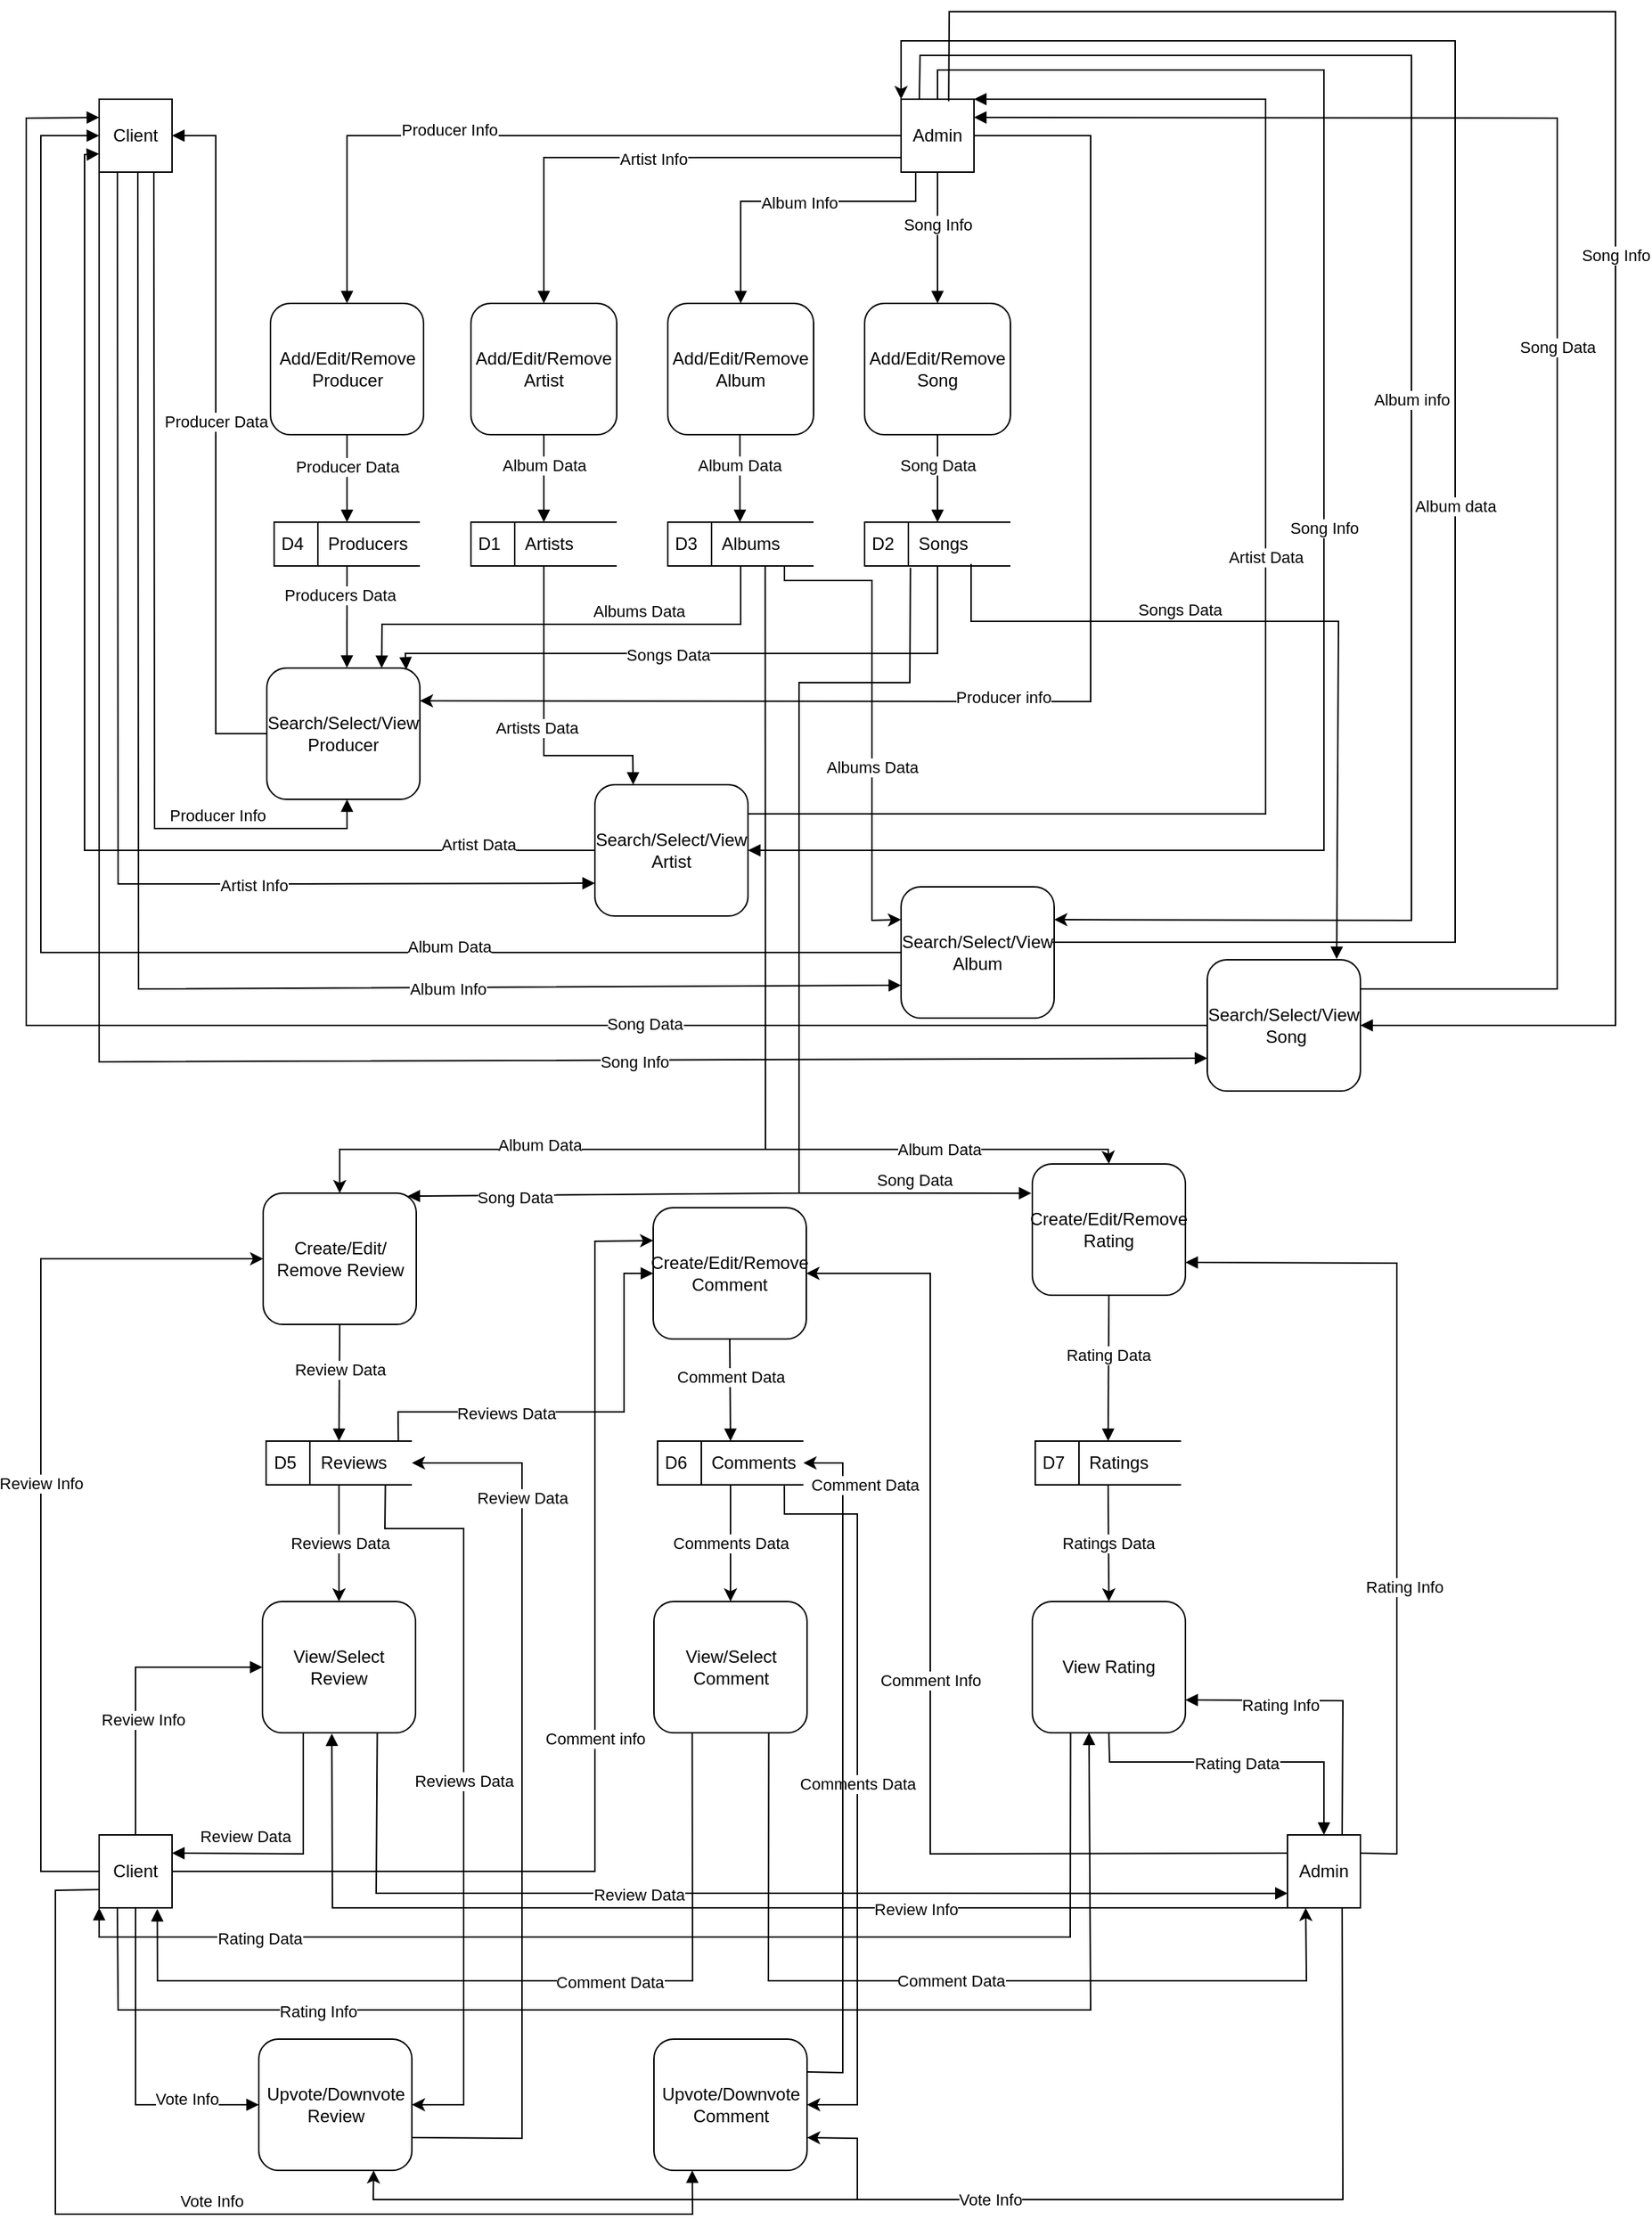 <mxfile version="22.0.8" type="google">
  <diagram name="Page-1" id="HF2Pb5Qw6A_zVKsS4kre">
    <mxGraphModel grid="1" page="1" gridSize="10" guides="1" tooltips="1" connect="1" arrows="1" fold="1" pageScale="1" pageWidth="850" pageHeight="1100" math="0" shadow="0">
      <root>
        <mxCell id="0" />
        <mxCell id="1" parent="0" />
        <mxCell id="HJ4YT9YtiJ5uta04ihgd-1" value="Add/Edit/Remove Song" style="rounded=1;whiteSpace=wrap;html=1;" vertex="1" parent="1">
          <mxGeometry x="645" y="220" width="100" height="90" as="geometry" />
        </mxCell>
        <mxCell id="TQQAwveKyCjZQak8mtpz-2" value="Client" style="whiteSpace=wrap;html=1;aspect=fixed;" vertex="1" parent="1">
          <mxGeometry x="120" y="80" width="50" height="50" as="geometry" />
        </mxCell>
        <mxCell id="TQQAwveKyCjZQak8mtpz-3" value="Admin" style="whiteSpace=wrap;html=1;aspect=fixed;" vertex="1" parent="1">
          <mxGeometry x="670" y="80" width="50" height="50" as="geometry" />
        </mxCell>
        <mxCell id="IHpXyF-8zbM7o1cRdhe6-1" value="D1&amp;nbsp; &amp;nbsp; &amp;nbsp;Artists" style="html=1;dashed=0;whitespace=wrap;shape=mxgraph.dfd.dataStoreID;align=left;spacingLeft=3;points=[[0,0],[0.5,0],[1,0],[0,0.5],[1,0.5],[0,1],[0.5,1],[1,1]];" vertex="1" parent="1">
          <mxGeometry x="375" y="370" width="100" height="30" as="geometry" />
        </mxCell>
        <mxCell id="HJ4YT9YtiJ5uta04ihgd-6" value="D2&amp;nbsp; &amp;nbsp; &amp;nbsp;Songs" style="html=1;dashed=0;whitespace=wrap;shape=mxgraph.dfd.dataStoreID;align=left;spacingLeft=3;points=[[0,0],[0.5,0],[1,0],[0,0.5],[1,0.5],[0,1],[0.5,1],[1,1]];" vertex="1" parent="1">
          <mxGeometry x="645" y="370" width="100" height="30" as="geometry" />
        </mxCell>
        <mxCell id="TQQAwveKyCjZQak8mtpz-5" value="D3&amp;nbsp; &amp;nbsp; &amp;nbsp;Albums" style="html=1;dashed=0;whitespace=wrap;shape=mxgraph.dfd.dataStoreID;align=left;spacingLeft=3;points=[[0,0],[0.5,0],[1,0],[0,0.5],[1,0.5],[0,1],[0.5,1],[1,1]];" vertex="1" parent="1">
          <mxGeometry x="510" y="370" width="100" height="30" as="geometry" />
        </mxCell>
        <mxCell id="TQQAwveKyCjZQak8mtpz-9" value="Song Data" style="html=1;verticalAlign=bottom;endArrow=block;curved=0;rounded=0;exitX=0.5;exitY=1;exitDx=0;exitDy=0;entryX=0.5;entryY=0;entryDx=0;entryDy=0;" edge="1" parent="1" source="HJ4YT9YtiJ5uta04ihgd-1" target="HJ4YT9YtiJ5uta04ihgd-6">
          <mxGeometry width="80" relative="1" as="geometry">
            <mxPoint x="800" y="360" as="sourcePoint" />
            <mxPoint x="800" y="280" as="targetPoint" />
          </mxGeometry>
        </mxCell>
        <mxCell id="1Kr-RTHfjndi8AoIhQ48-1" value="Song Info" style="html=1;verticalAlign=bottom;endArrow=block;curved=0;rounded=0;exitX=0.5;exitY=1;exitDx=0;exitDy=0;" edge="1" parent="1" source="TQQAwveKyCjZQak8mtpz-3">
          <mxGeometry width="80" relative="1" as="geometry">
            <mxPoint x="705" y="300" as="sourcePoint" />
            <mxPoint x="695" y="220" as="targetPoint" />
            <mxPoint as="offset" />
          </mxGeometry>
        </mxCell>
        <mxCell id="1Kr-RTHfjndi8AoIhQ48-2" value="Add/Edit/Remove Producer" style="rounded=1;whiteSpace=wrap;html=1;" vertex="1" parent="1">
          <mxGeometry x="237.5" y="220" width="105" height="90" as="geometry" />
        </mxCell>
        <mxCell id="TQQAwveKyCjZQak8mtpz-16" value="D4&amp;nbsp; &amp;nbsp; &amp;nbsp;Producers" style="html=1;dashed=0;whitespace=wrap;shape=mxgraph.dfd.dataStoreID;align=left;spacingLeft=3;points=[[0,0],[0.5,0],[1,0],[0,0.5],[1,0.5],[0,1],[0.5,1],[1,1]];" vertex="1" parent="1">
          <mxGeometry x="240" y="370" width="100" height="30" as="geometry" />
        </mxCell>
        <mxCell id="1Kr-RTHfjndi8AoIhQ48-3" value="Producer Data" style="html=1;verticalAlign=bottom;endArrow=block;curved=0;rounded=0;exitX=0.5;exitY=1;exitDx=0;exitDy=0;entryX=0.5;entryY=0;entryDx=0;entryDy=0;" edge="1" parent="1" source="1Kr-RTHfjndi8AoIhQ48-2" target="TQQAwveKyCjZQak8mtpz-16">
          <mxGeometry x="0.012" width="80" relative="1" as="geometry">
            <mxPoint x="615" y="360" as="sourcePoint" />
            <mxPoint x="510" y="370" as="targetPoint" />
            <mxPoint as="offset" />
          </mxGeometry>
        </mxCell>
        <mxCell id="TQQAwveKyCjZQak8mtpz-17" value="Add/Edit/Remove Album" style="rounded=1;whiteSpace=wrap;html=1;" vertex="1" parent="1">
          <mxGeometry x="510" y="220" width="100" height="90" as="geometry" />
        </mxCell>
        <mxCell id="1Kr-RTHfjndi8AoIhQ48-4" value="Producer Info" style="html=1;verticalAlign=bottom;endArrow=block;curved=0;rounded=0;exitX=0;exitY=0.5;exitDx=0;exitDy=0;entryX=0.5;entryY=0;entryDx=0;entryDy=0;" edge="1" parent="1" source="TQQAwveKyCjZQak8mtpz-3" target="1Kr-RTHfjndi8AoIhQ48-2">
          <mxGeometry x="0.253" y="5" width="80" relative="1" as="geometry">
            <mxPoint x="510" y="130" as="sourcePoint" />
            <mxPoint x="510" y="220" as="targetPoint" />
            <mxPoint as="offset" />
            <Array as="points">
              <mxPoint x="290" y="105" />
              <mxPoint x="290" y="140" />
            </Array>
          </mxGeometry>
        </mxCell>
        <mxCell id="TQQAwveKyCjZQak8mtpz-18" value="Album Info" style="html=1;verticalAlign=bottom;endArrow=block;curved=0;rounded=0;entryX=0.5;entryY=0;entryDx=0;entryDy=0;" edge="1" parent="1" target="TQQAwveKyCjZQak8mtpz-17">
          <mxGeometry x="-0.048" y="10" width="80" relative="1" as="geometry">
            <mxPoint x="680" y="130" as="sourcePoint" />
            <mxPoint x="620" y="220" as="targetPoint" />
            <mxPoint as="offset" />
            <Array as="points">
              <mxPoint x="680" y="150" />
              <mxPoint x="560" y="150" />
            </Array>
          </mxGeometry>
        </mxCell>
        <mxCell id="TQQAwveKyCjZQak8mtpz-19" value="Album Data" style="html=1;verticalAlign=bottom;endArrow=block;curved=0;rounded=0;exitX=0.5;exitY=1;exitDx=0;exitDy=0;entryX=0.5;entryY=0;entryDx=0;entryDy=0;" edge="1" parent="1">
          <mxGeometry width="80" relative="1" as="geometry">
            <mxPoint x="559.47" y="310" as="sourcePoint" />
            <mxPoint x="559.47" y="370" as="targetPoint" />
          </mxGeometry>
        </mxCell>
        <mxCell id="TQQAwveKyCjZQak8mtpz-20" value="Add/Edit/Remove Artist" style="rounded=1;whiteSpace=wrap;html=1;" vertex="1" parent="1">
          <mxGeometry x="375" y="220" width="100" height="90" as="geometry" />
        </mxCell>
        <mxCell id="TQQAwveKyCjZQak8mtpz-22" value="Artist Info" style="html=1;verticalAlign=bottom;endArrow=block;curved=0;rounded=0;exitX=-0.006;exitY=0.799;exitDx=0;exitDy=0;entryX=0.5;entryY=0;entryDx=0;entryDy=0;exitPerimeter=0;" edge="1" parent="1" source="TQQAwveKyCjZQak8mtpz-3" target="TQQAwveKyCjZQak8mtpz-20">
          <mxGeometry x="-0.015" y="10" width="80" relative="1" as="geometry">
            <mxPoint x="450" y="130" as="sourcePoint" />
            <mxPoint x="530" y="130" as="targetPoint" />
            <Array as="points">
              <mxPoint x="425" y="120" />
            </Array>
            <mxPoint as="offset" />
          </mxGeometry>
        </mxCell>
        <mxCell id="TQQAwveKyCjZQak8mtpz-23" value="Album Data" style="html=1;verticalAlign=bottom;endArrow=block;curved=0;rounded=0;exitX=0.5;exitY=1;exitDx=0;exitDy=0;entryX=0.5;entryY=0;entryDx=0;entryDy=0;" edge="1" parent="1">
          <mxGeometry width="80" relative="1" as="geometry">
            <mxPoint x="425.0" y="310" as="sourcePoint" />
            <mxPoint x="425.0" y="370" as="targetPoint" />
          </mxGeometry>
        </mxCell>
        <mxCell id="TQQAwveKyCjZQak8mtpz-24" value="Search/Select/View Producer" style="rounded=1;whiteSpace=wrap;html=1;" vertex="1" parent="1">
          <mxGeometry x="235" y="470" width="105" height="90" as="geometry" />
        </mxCell>
        <mxCell id="IHpXyF-8zbM7o1cRdhe6-3" value="Search/Select/View Album" style="rounded=1;whiteSpace=wrap;html=1;" vertex="1" parent="1">
          <mxGeometry x="670" y="620" width="105" height="90" as="geometry" />
        </mxCell>
        <mxCell id="TQQAwveKyCjZQak8mtpz-26" value="Producer Info" style="html=1;verticalAlign=bottom;endArrow=block;curved=0;rounded=0;exitX=0.75;exitY=1;exitDx=0;exitDy=0;" edge="1" parent="1" source="TQQAwveKyCjZQak8mtpz-2">
          <mxGeometry x="0.64" width="80" relative="1" as="geometry">
            <mxPoint x="190" y="240" as="sourcePoint" />
            <mxPoint x="290" y="560" as="targetPoint" />
            <mxPoint as="offset" />
            <Array as="points">
              <mxPoint x="158" y="580" />
              <mxPoint x="290" y="580" />
            </Array>
          </mxGeometry>
        </mxCell>
        <mxCell id="IHpXyF-8zbM7o1cRdhe6-2" value="Search/Select/View Artist" style="rounded=1;whiteSpace=wrap;html=1;" vertex="1" parent="1">
          <mxGeometry x="460" y="550" width="105" height="90" as="geometry" />
        </mxCell>
        <mxCell id="IHpXyF-8zbM7o1cRdhe6-4" value="Search/Select/View &amp;nbsp;Song" style="rounded=1;whiteSpace=wrap;html=1;" vertex="1" parent="1">
          <mxGeometry x="880" y="670" width="105" height="90" as="geometry" />
        </mxCell>
        <mxCell id="2cI8b6I3lVwDB2QcwN_K-2" value="Producers Data" style="html=1;verticalAlign=bottom;endArrow=block;curved=0;rounded=0;entryX=0.523;entryY=-0.002;entryDx=0;entryDy=0;exitX=0.5;exitY=1;exitDx=0;exitDy=0;entryPerimeter=0;" edge="1" parent="1" source="TQQAwveKyCjZQak8mtpz-16" target="TQQAwveKyCjZQak8mtpz-24">
          <mxGeometry x="-0.167" y="-5" width="80" relative="1" as="geometry">
            <mxPoint x="300" y="480" as="sourcePoint" />
            <mxPoint x="120" y="385" as="targetPoint" />
            <mxPoint as="offset" />
            <Array as="points" />
          </mxGeometry>
        </mxCell>
        <mxCell id="2cI8b6I3lVwDB2QcwN_K-3" value="Producer Data" style="html=1;verticalAlign=bottom;endArrow=block;curved=0;rounded=0;exitX=0;exitY=0.5;exitDx=0;exitDy=0;entryX=1;entryY=0.5;entryDx=0;entryDy=0;" edge="1" parent="1" source="TQQAwveKyCjZQak8mtpz-24" target="TQQAwveKyCjZQak8mtpz-2">
          <mxGeometry x="0.012" width="80" relative="1" as="geometry">
            <mxPoint x="67.5" y="340" as="sourcePoint" />
            <mxPoint x="180" y="170" as="targetPoint" />
            <mxPoint as="offset" />
            <Array as="points">
              <mxPoint x="200" y="515" />
              <mxPoint x="200" y="105" />
            </Array>
          </mxGeometry>
        </mxCell>
        <mxCell id="TQQAwveKyCjZQak8mtpz-28" value="D5&amp;nbsp; &amp;nbsp; &amp;nbsp;Reviews" style="html=1;dashed=0;whitespace=wrap;shape=mxgraph.dfd.dataStoreID;align=left;spacingLeft=3;points=[[0,0],[0.5,0],[1,0],[0,0.5],[1,0.5],[0,1],[0.5,1],[1,1]];" vertex="1" parent="1">
          <mxGeometry x="234.5" y="1000" width="100" height="30" as="geometry" />
        </mxCell>
        <mxCell id="TQQAwveKyCjZQak8mtpz-29" value="D6&amp;nbsp; &amp;nbsp; &amp;nbsp;Comments" style="html=1;dashed=0;whitespace=wrap;shape=mxgraph.dfd.dataStoreID;align=left;spacingLeft=3;points=[[0,0],[0.5,0],[1,0],[0,0.5],[1,0.5],[0,1],[0.5,1],[1,1]];" vertex="1" parent="1">
          <mxGeometry x="503" y="1000" width="100" height="30" as="geometry" />
        </mxCell>
        <mxCell id="TQQAwveKyCjZQak8mtpz-30" value="D7&amp;nbsp; &amp;nbsp; &amp;nbsp;Ratings" style="html=1;dashed=0;whitespace=wrap;shape=mxgraph.dfd.dataStoreID;align=left;spacingLeft=3;points=[[0,0],[0.5,0],[1,0],[0,0.5],[1,0.5],[0,1],[0.5,1],[1,1]];" vertex="1" parent="1">
          <mxGeometry x="762" y="1000" width="100" height="30" as="geometry" />
        </mxCell>
        <mxCell id="TQQAwveKyCjZQak8mtpz-31" value="Albums Data" style="html=1;verticalAlign=bottom;endArrow=block;curved=0;rounded=0;exitX=0.5;exitY=1;exitDx=0;exitDy=0;entryX=0.75;entryY=0;entryDx=0;entryDy=0;" edge="1" parent="1" source="TQQAwveKyCjZQak8mtpz-5" target="TQQAwveKyCjZQak8mtpz-24">
          <mxGeometry x="-0.304" width="80" relative="1" as="geometry">
            <mxPoint x="500" y="420" as="sourcePoint" />
            <mxPoint x="300" y="440" as="targetPoint" />
            <mxPoint as="offset" />
            <Array as="points">
              <mxPoint x="560" y="440" />
              <mxPoint x="314" y="440" />
            </Array>
          </mxGeometry>
        </mxCell>
        <mxCell id="TQQAwveKyCjZQak8mtpz-32" value="Songs Data" style="html=1;verticalAlign=bottom;endArrow=block;curved=0;rounded=0;exitX=0.5;exitY=1;exitDx=0;exitDy=0;entryX=0.911;entryY=0.012;entryDx=0;entryDy=0;entryPerimeter=0;" edge="1" parent="1" source="HJ4YT9YtiJ5uta04ihgd-6" target="TQQAwveKyCjZQak8mtpz-24">
          <mxGeometry x="0.124" y="10" width="80" relative="1" as="geometry">
            <mxPoint x="700" y="420" as="sourcePoint" />
            <mxPoint x="460" y="489" as="targetPoint" />
            <mxPoint as="offset" />
            <Array as="points">
              <mxPoint x="695" y="460" />
              <mxPoint x="330" y="460" />
            </Array>
          </mxGeometry>
        </mxCell>
        <mxCell id="2cI8b6I3lVwDB2QcwN_K-8" value="Artist Info" style="html=1;verticalAlign=bottom;endArrow=block;curved=0;rounded=0;exitX=0.25;exitY=1;exitDx=0;exitDy=0;entryX=0;entryY=0.75;entryDx=0;entryDy=0;" edge="1" parent="1" source="TQQAwveKyCjZQak8mtpz-2" target="IHpXyF-8zbM7o1cRdhe6-2">
          <mxGeometry x="0.426" y="-10" width="80" relative="1" as="geometry">
            <mxPoint x="110" y="160" as="sourcePoint" />
            <mxPoint x="320" y="680" as="targetPoint" />
            <mxPoint as="offset" />
            <Array as="points">
              <mxPoint x="133" y="618" />
              <mxPoint x="260" y="618" />
            </Array>
          </mxGeometry>
        </mxCell>
        <mxCell id="TQQAwveKyCjZQak8mtpz-33" value="Artists Data" style="html=1;verticalAlign=bottom;endArrow=block;curved=0;rounded=0;exitX=0.5;exitY=1;exitDx=0;exitDy=0;entryX=0.25;entryY=0;entryDx=0;entryDy=0;" edge="1" parent="1" source="IHpXyF-8zbM7o1cRdhe6-1" target="IHpXyF-8zbM7o1cRdhe6-2">
          <mxGeometry x="0.137" y="-5" width="80" relative="1" as="geometry">
            <mxPoint x="420" y="480" as="sourcePoint" />
            <mxPoint x="425" y="560" as="targetPoint" />
            <mxPoint as="offset" />
            <Array as="points">
              <mxPoint x="425" y="530" />
              <mxPoint x="486" y="530" />
            </Array>
          </mxGeometry>
        </mxCell>
        <mxCell id="b8Sd3-gEZxv_SEZs-n14-3" value="" style="endArrow=classic;html=1;rounded=0;exitX=1;exitY=0.5;exitDx=0;exitDy=0;entryX=1;entryY=0.25;entryDx=0;entryDy=0;" edge="1" parent="1" source="TQQAwveKyCjZQak8mtpz-3" target="TQQAwveKyCjZQak8mtpz-24">
          <mxGeometry relative="1" as="geometry">
            <mxPoint x="570" y="330" as="sourcePoint" />
            <mxPoint x="670" y="330" as="targetPoint" />
            <Array as="points">
              <mxPoint x="800" y="105" />
              <mxPoint x="800" y="493" />
            </Array>
          </mxGeometry>
        </mxCell>
        <mxCell id="b8Sd3-gEZxv_SEZs-n14-4" value="Producer info" style="edgeLabel;resizable=0;html=1;align=center;verticalAlign=middle;" connectable="0" vertex="1" parent="b8Sd3-gEZxv_SEZs-n14-3">
          <mxGeometry relative="1" as="geometry">
            <mxPoint x="-60" y="1" as="offset" />
          </mxGeometry>
        </mxCell>
        <mxCell id="TQQAwveKyCjZQak8mtpz-34" value="Artist Data" style="html=1;verticalAlign=bottom;endArrow=block;curved=0;rounded=0;exitX=0;exitY=0.5;exitDx=0;exitDy=0;entryX=0;entryY=0.75;entryDx=0;entryDy=0;" edge="1" parent="1" source="IHpXyF-8zbM7o1cRdhe6-2" target="TQQAwveKyCjZQak8mtpz-2">
          <mxGeometry x="-0.809" y="5" width="80" relative="1" as="geometry">
            <mxPoint x="330" y="634.57" as="sourcePoint" />
            <mxPoint x="40" y="230" as="targetPoint" />
            <Array as="points">
              <mxPoint x="110" y="595" />
              <mxPoint x="110" y="118" />
            </Array>
            <mxPoint as="offset" />
          </mxGeometry>
        </mxCell>
        <mxCell id="TQQAwveKyCjZQak8mtpz-35" value="Artist Data" style="html=1;verticalAlign=bottom;endArrow=block;curved=0;rounded=0;entryX=1;entryY=0;entryDx=0;entryDy=0;" edge="1" parent="1" target="TQQAwveKyCjZQak8mtpz-3">
          <mxGeometry width="80" relative="1" as="geometry">
            <mxPoint x="565" y="570" as="sourcePoint" />
            <mxPoint x="920" y="40" as="targetPoint" />
            <Array as="points">
              <mxPoint x="920" y="570" />
              <mxPoint x="920" y="80" />
            </Array>
          </mxGeometry>
        </mxCell>
        <mxCell id="TQQAwveKyCjZQak8mtpz-37" value="Song Info" style="html=1;verticalAlign=bottom;endArrow=block;curved=0;rounded=0;exitX=0.5;exitY=0;exitDx=0;exitDy=0;entryX=1;entryY=0.5;entryDx=0;entryDy=0;" edge="1" parent="1" source="TQQAwveKyCjZQak8mtpz-3" target="IHpXyF-8zbM7o1cRdhe6-2">
          <mxGeometry width="80" relative="1" as="geometry">
            <mxPoint x="690" y="70" as="sourcePoint" />
            <mxPoint x="960" y="640" as="targetPoint" />
            <Array as="points">
              <mxPoint x="695" y="60" />
              <mxPoint x="960" y="60" />
              <mxPoint x="960" y="595" />
            </Array>
          </mxGeometry>
        </mxCell>
        <mxCell id="b8Sd3-gEZxv_SEZs-n14-7" value="" style="endArrow=classic;html=1;rounded=0;entryX=0;entryY=0.25;entryDx=0;entryDy=0;" edge="1" parent="1" target="IHpXyF-8zbM7o1cRdhe6-3">
          <mxGeometry relative="1" as="geometry">
            <mxPoint x="590" y="400" as="sourcePoint" />
            <mxPoint x="740" y="490" as="targetPoint" />
            <Array as="points">
              <mxPoint x="590" y="410" />
              <mxPoint x="650" y="410" />
              <mxPoint x="650" y="643" />
            </Array>
          </mxGeometry>
        </mxCell>
        <mxCell id="b8Sd3-gEZxv_SEZs-n14-8" value="Albums Data" style="edgeLabel;resizable=0;html=1;align=center;verticalAlign=middle;" connectable="0" vertex="1" parent="b8Sd3-gEZxv_SEZs-n14-7">
          <mxGeometry relative="1" as="geometry">
            <mxPoint y="36" as="offset" />
          </mxGeometry>
        </mxCell>
        <mxCell id="2cI8b6I3lVwDB2QcwN_K-9" value="Album Info" style="html=1;verticalAlign=bottom;endArrow=block;curved=0;rounded=0;exitX=0.25;exitY=1;exitDx=0;exitDy=0;entryX=0;entryY=0.75;entryDx=0;entryDy=0;" edge="1" parent="1" target="IHpXyF-8zbM7o1cRdhe6-3">
          <mxGeometry x="0.426" y="-10" width="80" relative="1" as="geometry">
            <mxPoint x="146.5" y="130" as="sourcePoint" />
            <mxPoint x="473.5" y="618" as="targetPoint" />
            <mxPoint as="offset" />
            <Array as="points">
              <mxPoint x="147" y="690" />
            </Array>
          </mxGeometry>
        </mxCell>
        <mxCell id="2cI8b6I3lVwDB2QcwN_K-10" value="Album Data" style="html=1;verticalAlign=bottom;endArrow=block;curved=0;rounded=0;exitX=0;exitY=0.5;exitDx=0;exitDy=0;entryX=0;entryY=0.5;entryDx=0;entryDy=0;" edge="1" parent="1" source="IHpXyF-8zbM7o1cRdhe6-3" target="TQQAwveKyCjZQak8mtpz-2">
          <mxGeometry x="-0.479" y="5" width="80" relative="1" as="geometry">
            <mxPoint x="425" y="667" as="sourcePoint" />
            <mxPoint x="85" y="190" as="targetPoint" />
            <Array as="points">
              <mxPoint x="80" y="665" />
              <mxPoint x="80" y="105" />
            </Array>
            <mxPoint as="offset" />
          </mxGeometry>
        </mxCell>
        <mxCell id="b8Sd3-gEZxv_SEZs-n14-9" value="" style="endArrow=classic;html=1;rounded=0;exitX=0.25;exitY=0;exitDx=0;exitDy=0;entryX=1;entryY=0.25;entryDx=0;entryDy=0;" edge="1" parent="1" source="TQQAwveKyCjZQak8mtpz-3" target="IHpXyF-8zbM7o1cRdhe6-3">
          <mxGeometry relative="1" as="geometry">
            <mxPoint x="610" y="390" as="sourcePoint" />
            <mxPoint x="710" y="390" as="targetPoint" />
            <Array as="points">
              <mxPoint x="683" y="50" />
              <mxPoint x="1020" y="50" />
              <mxPoint x="1020" y="643" />
            </Array>
          </mxGeometry>
        </mxCell>
        <mxCell id="b8Sd3-gEZxv_SEZs-n14-10" value="Album info" style="edgeLabel;resizable=0;html=1;align=center;verticalAlign=middle;" connectable="0" vertex="1" parent="b8Sd3-gEZxv_SEZs-n14-9">
          <mxGeometry relative="1" as="geometry" />
        </mxCell>
        <mxCell id="b8Sd3-gEZxv_SEZs-n14-11" value="" style="endArrow=classic;html=1;rounded=0;exitX=0.99;exitY=0.422;exitDx=0;exitDy=0;entryX=0;entryY=0;entryDx=0;entryDy=0;exitPerimeter=0;" edge="1" parent="1" source="IHpXyF-8zbM7o1cRdhe6-3" target="TQQAwveKyCjZQak8mtpz-3">
          <mxGeometry relative="1" as="geometry">
            <mxPoint x="820" y="430" as="sourcePoint" />
            <mxPoint x="920" y="430" as="targetPoint" />
            <Array as="points">
              <mxPoint x="1050" y="658" />
              <mxPoint x="1050" y="40" />
              <mxPoint x="670" y="40" />
            </Array>
          </mxGeometry>
        </mxCell>
        <mxCell id="b8Sd3-gEZxv_SEZs-n14-12" value="Album data" style="edgeLabel;resizable=0;html=1;align=center;verticalAlign=middle;" connectable="0" vertex="1" parent="b8Sd3-gEZxv_SEZs-n14-11">
          <mxGeometry relative="1" as="geometry">
            <mxPoint y="82" as="offset" />
          </mxGeometry>
        </mxCell>
        <mxCell id="TQQAwveKyCjZQak8mtpz-38" value="Songs Data" style="html=1;verticalAlign=bottom;endArrow=block;curved=0;rounded=0;exitX=0.73;exitY=0.955;exitDx=0;exitDy=0;exitPerimeter=0;entryX=0.845;entryY=-0.005;entryDx=0;entryDy=0;entryPerimeter=0;" edge="1" parent="1" source="HJ4YT9YtiJ5uta04ihgd-6" target="IHpXyF-8zbM7o1cRdhe6-4">
          <mxGeometry x="-0.304" y="-1" width="80" relative="1" as="geometry">
            <mxPoint x="720" y="437.5" as="sourcePoint" />
            <mxPoint x="800" y="437.5" as="targetPoint" />
            <Array as="points">
              <mxPoint x="718" y="438" />
              <mxPoint x="970" y="438" />
            </Array>
            <mxPoint as="offset" />
          </mxGeometry>
        </mxCell>
        <mxCell id="TQQAwveKyCjZQak8mtpz-39" value="Song Data" style="html=1;verticalAlign=bottom;endArrow=block;curved=0;rounded=0;entryX=1;entryY=0.25;entryDx=0;entryDy=0;" edge="1" parent="1" target="TQQAwveKyCjZQak8mtpz-3">
          <mxGeometry width="80" relative="1" as="geometry">
            <mxPoint x="985" y="690" as="sourcePoint" />
            <mxPoint x="1110" y="-40" as="targetPoint" />
            <Array as="points">
              <mxPoint x="1120" y="690" />
              <mxPoint x="1120" y="93" />
            </Array>
          </mxGeometry>
        </mxCell>
        <mxCell id="TQQAwveKyCjZQak8mtpz-40" value="Song Info" style="html=1;verticalAlign=bottom;endArrow=block;curved=0;rounded=0;exitX=0.653;exitY=0.027;exitDx=0;exitDy=0;exitPerimeter=0;entryX=1;entryY=0.5;entryDx=0;entryDy=0;" edge="1" parent="1" source="TQQAwveKyCjZQak8mtpz-3" target="IHpXyF-8zbM7o1cRdhe6-4">
          <mxGeometry width="80" relative="1" as="geometry">
            <mxPoint x="710" y="70" as="sourcePoint" />
            <mxPoint x="1160" y="730" as="targetPoint" />
            <Array as="points">
              <mxPoint x="703" y="20" />
              <mxPoint x="1160" y="20" />
              <mxPoint x="1160" y="715" />
            </Array>
          </mxGeometry>
        </mxCell>
        <mxCell id="2cI8b6I3lVwDB2QcwN_K-12" value="Song Info" style="html=1;verticalAlign=bottom;endArrow=block;curved=0;rounded=0;exitX=0;exitY=1;exitDx=0;exitDy=0;entryX=0;entryY=0.75;entryDx=0;entryDy=0;" edge="1" parent="1" source="TQQAwveKyCjZQak8mtpz-2" target="IHpXyF-8zbM7o1cRdhe6-4">
          <mxGeometry x="0.426" y="-10" width="80" relative="1" as="geometry">
            <mxPoint x="41.5" y="200" as="sourcePoint" />
            <mxPoint x="565" y="758" as="targetPoint" />
            <mxPoint as="offset" />
            <Array as="points">
              <mxPoint x="120" y="740" />
            </Array>
          </mxGeometry>
        </mxCell>
        <mxCell id="2cI8b6I3lVwDB2QcwN_K-13" value="Song Data" style="html=1;verticalAlign=bottom;endArrow=block;curved=0;rounded=0;exitX=0;exitY=0.5;exitDx=0;exitDy=0;entryX=0;entryY=0.25;entryDx=0;entryDy=0;" edge="1" parent="1" source="IHpXyF-8zbM7o1cRdhe6-4" target="TQQAwveKyCjZQak8mtpz-2">
          <mxGeometry x="-0.479" y="8" width="80" relative="1" as="geometry">
            <mxPoint x="650" y="730" as="sourcePoint" />
            <mxPoint x="100" y="170" as="targetPoint" />
            <Array as="points">
              <mxPoint x="70" y="715" />
              <mxPoint x="70" y="93" />
            </Array>
            <mxPoint as="offset" />
          </mxGeometry>
        </mxCell>
        <mxCell id="2cI8b6I3lVwDB2QcwN_K-14" value="Create/Edit/ Remove Review" style="rounded=1;whiteSpace=wrap;html=1;" vertex="1" parent="1">
          <mxGeometry x="232.5" y="830" width="105" height="90" as="geometry" />
        </mxCell>
        <mxCell id="2cI8b6I3lVwDB2QcwN_K-15" value="Create/Edit/Remove Comment" style="rounded=1;whiteSpace=wrap;html=1;" vertex="1" parent="1">
          <mxGeometry x="500" y="840" width="105" height="90" as="geometry" />
        </mxCell>
        <mxCell id="2cI8b6I3lVwDB2QcwN_K-17" value="Create/Edit/Remove Rating" style="rounded=1;whiteSpace=wrap;html=1;" vertex="1" parent="1">
          <mxGeometry x="760" y="810" width="105" height="90" as="geometry" />
        </mxCell>
        <mxCell id="TQQAwveKyCjZQak8mtpz-41" value="Client" style="whiteSpace=wrap;html=1;aspect=fixed;" vertex="1" parent="1">
          <mxGeometry x="120" y="1270" width="50" height="50" as="geometry" />
        </mxCell>
        <mxCell id="TQQAwveKyCjZQak8mtpz-42" value="Admin" style="whiteSpace=wrap;html=1;aspect=fixed;" vertex="1" parent="1">
          <mxGeometry x="935" y="1270" width="50" height="50" as="geometry" />
        </mxCell>
        <mxCell id="TQQAwveKyCjZQak8mtpz-43" value="Song Data" style="html=1;verticalAlign=bottom;endArrow=block;curved=0;rounded=0;exitX=0.314;exitY=1.043;exitDx=0;exitDy=0;exitPerimeter=0;entryX=0.943;entryY=0.023;entryDx=0;entryDy=0;entryPerimeter=0;" edge="1" parent="1" source="HJ4YT9YtiJ5uta04ihgd-6" target="2cI8b6I3lVwDB2QcwN_K-14">
          <mxGeometry x="0.811" y="10" width="80" relative="1" as="geometry">
            <mxPoint x="600" y="440" as="sourcePoint" />
            <mxPoint x="600" y="820" as="targetPoint" />
            <Array as="points">
              <mxPoint x="676" y="480" />
              <mxPoint x="600" y="480" />
              <mxPoint x="600" y="830" />
            </Array>
            <mxPoint as="offset" />
          </mxGeometry>
        </mxCell>
        <mxCell id="2cI8b6I3lVwDB2QcwN_K-19" value="Review Info" style="html=1;verticalAlign=bottom;endArrow=block;curved=0;rounded=0;exitX=0.5;exitY=0;exitDx=0;exitDy=0;entryX=0;entryY=0.5;entryDx=0;entryDy=0;" edge="1" parent="1" source="TQQAwveKyCjZQak8mtpz-41" target="2cI8b6I3lVwDB2QcwN_K-21">
          <mxGeometry x="-0.307" y="-5" width="80" relative="1" as="geometry">
            <mxPoint x="120" y="1160" as="sourcePoint" />
            <mxPoint x="200" y="1160" as="targetPoint" />
            <Array as="points">
              <mxPoint x="145" y="1155" />
            </Array>
            <mxPoint as="offset" />
          </mxGeometry>
        </mxCell>
        <mxCell id="b8Sd3-gEZxv_SEZs-n14-17" value="" style="endArrow=classic;html=1;rounded=0;exitX=0.668;exitY=1.007;exitDx=0;exitDy=0;exitPerimeter=0;entryX=0.5;entryY=0;entryDx=0;entryDy=0;" edge="1" parent="1" source="TQQAwveKyCjZQak8mtpz-5" target="2cI8b6I3lVwDB2QcwN_K-14">
          <mxGeometry relative="1" as="geometry">
            <mxPoint x="590" y="660" as="sourcePoint" />
            <mxPoint x="690" y="660" as="targetPoint" />
            <Array as="points">
              <mxPoint x="577" y="800" />
              <mxPoint x="285" y="800" />
            </Array>
          </mxGeometry>
        </mxCell>
        <mxCell id="b8Sd3-gEZxv_SEZs-n14-18" value="Album Data" style="edgeLabel;resizable=0;html=1;align=center;verticalAlign=middle;" connectable="0" vertex="1" parent="b8Sd3-gEZxv_SEZs-n14-17">
          <mxGeometry relative="1" as="geometry">
            <mxPoint x="-155" y="36" as="offset" />
          </mxGeometry>
        </mxCell>
        <mxCell id="2cI8b6I3lVwDB2QcwN_K-20" value="Review Data" style="html=1;verticalAlign=bottom;endArrow=block;curved=0;rounded=0;exitX=0.5;exitY=1;exitDx=0;exitDy=0;entryX=0.5;entryY=0;entryDx=0;entryDy=0;" edge="1" parent="1" source="2cI8b6I3lVwDB2QcwN_K-14" target="TQQAwveKyCjZQak8mtpz-28">
          <mxGeometry x="-0.001" width="80" relative="1" as="geometry">
            <mxPoint x="155" y="1200" as="sourcePoint" />
            <mxPoint x="243" y="885" as="targetPoint" />
            <Array as="points" />
            <mxPoint as="offset" />
          </mxGeometry>
        </mxCell>
        <mxCell id="2cI8b6I3lVwDB2QcwN_K-21" value="View/Select Review" style="rounded=1;whiteSpace=wrap;html=1;" vertex="1" parent="1">
          <mxGeometry x="232" y="1110" width="105" height="90" as="geometry" />
        </mxCell>
        <mxCell id="2cI8b6I3lVwDB2QcwN_K-22" value="View/Select Comment" style="rounded=1;whiteSpace=wrap;html=1;" vertex="1" parent="1">
          <mxGeometry x="500.5" y="1110" width="105" height="90" as="geometry" />
        </mxCell>
        <mxCell id="2cI8b6I3lVwDB2QcwN_K-23" value="View Rating" style="rounded=1;whiteSpace=wrap;html=1;" vertex="1" parent="1">
          <mxGeometry x="760" y="1110" width="105" height="90" as="geometry" />
        </mxCell>
        <mxCell id="TQQAwveKyCjZQak8mtpz-44" value="Song Data" style="html=1;verticalAlign=bottom;endArrow=block;curved=0;rounded=0;entryX=-0.006;entryY=0.223;entryDx=0;entryDy=0;entryPerimeter=0;" edge="1" parent="1" target="2cI8b6I3lVwDB2QcwN_K-17">
          <mxGeometry width="80" relative="1" as="geometry">
            <mxPoint x="600" y="830" as="sourcePoint" />
            <mxPoint x="710" y="830" as="targetPoint" />
          </mxGeometry>
        </mxCell>
        <mxCell id="b8Sd3-gEZxv_SEZs-n14-20" value="" style="endArrow=classic;html=1;rounded=0;entryX=0.5;entryY=0;entryDx=0;entryDy=0;" edge="1" parent="1" target="2cI8b6I3lVwDB2QcwN_K-17">
          <mxGeometry relative="1" as="geometry">
            <mxPoint x="570" y="800" as="sourcePoint" />
            <mxPoint x="750" y="700" as="targetPoint" />
            <Array as="points">
              <mxPoint x="812" y="800" />
            </Array>
          </mxGeometry>
        </mxCell>
        <mxCell id="b8Sd3-gEZxv_SEZs-n14-21" value="Album Data" style="edgeLabel;resizable=0;html=1;align=center;verticalAlign=middle;" connectable="0" vertex="1" parent="b8Sd3-gEZxv_SEZs-n14-20">
          <mxGeometry relative="1" as="geometry" />
        </mxCell>
        <mxCell id="2cI8b6I3lVwDB2QcwN_K-24" value="Comment Data" style="html=1;verticalAlign=bottom;endArrow=block;curved=0;rounded=0;exitX=0.5;exitY=1;exitDx=0;exitDy=0;entryX=0.5;entryY=0;entryDx=0;entryDy=0;" edge="1" parent="1" source="2cI8b6I3lVwDB2QcwN_K-15" target="TQQAwveKyCjZQak8mtpz-29">
          <mxGeometry x="-0.001" width="80" relative="1" as="geometry">
            <mxPoint x="559.5" y="920" as="sourcePoint" />
            <mxPoint x="559.5" y="1000" as="targetPoint" />
            <Array as="points" />
            <mxPoint as="offset" />
          </mxGeometry>
        </mxCell>
        <mxCell id="2cI8b6I3lVwDB2QcwN_K-26" value="Rating Data" style="html=1;verticalAlign=bottom;endArrow=block;curved=0;rounded=0;exitX=0.5;exitY=1;exitDx=0;exitDy=0;entryX=0.5;entryY=0;entryDx=0;entryDy=0;" edge="1" parent="1" source="2cI8b6I3lVwDB2QcwN_K-17" target="TQQAwveKyCjZQak8mtpz-30">
          <mxGeometry x="-0.001" width="80" relative="1" as="geometry">
            <mxPoint x="563" y="940" as="sourcePoint" />
            <mxPoint x="370" y="1050" as="targetPoint" />
            <Array as="points" />
            <mxPoint as="offset" />
          </mxGeometry>
        </mxCell>
        <mxCell id="2cI8b6I3lVwDB2QcwN_K-27" value="Reviews Data" style="html=1;verticalAlign=bottom;endArrow=block;curved=0;rounded=0;exitX=0.907;exitY=-0.013;exitDx=0;exitDy=0;entryX=0;entryY=0.5;entryDx=0;entryDy=0;exitPerimeter=0;" edge="1" parent="1" source="TQQAwveKyCjZQak8mtpz-28" target="2cI8b6I3lVwDB2QcwN_K-15">
          <mxGeometry x="-0.351" y="-10" width="80" relative="1" as="geometry">
            <mxPoint x="390" y="950" as="sourcePoint" />
            <mxPoint x="390" y="1020" as="targetPoint" />
            <Array as="points">
              <mxPoint x="325" y="980" />
              <mxPoint x="480" y="980" />
              <mxPoint x="480" y="885" />
            </Array>
            <mxPoint as="offset" />
          </mxGeometry>
        </mxCell>
        <mxCell id="TQQAwveKyCjZQak8mtpz-46" value="Review Data" style="html=1;verticalAlign=bottom;endArrow=block;curved=0;rounded=0;entryX=1;entryY=0.25;entryDx=0;entryDy=0;" edge="1" parent="1" target="TQQAwveKyCjZQak8mtpz-41">
          <mxGeometry x="0.422" y="-3" width="80" relative="1" as="geometry">
            <mxPoint x="260" y="1200" as="sourcePoint" />
            <mxPoint x="280" y="1280" as="targetPoint" />
            <Array as="points">
              <mxPoint x="260" y="1283" />
            </Array>
            <mxPoint as="offset" />
          </mxGeometry>
        </mxCell>
        <mxCell id="b8Sd3-gEZxv_SEZs-n14-22" value="" style="endArrow=classic;html=1;rounded=0;entryX=0;entryY=0.5;entryDx=0;entryDy=0;exitX=0;exitY=0.5;exitDx=0;exitDy=0;" edge="1" parent="1" source="TQQAwveKyCjZQak8mtpz-41" target="2cI8b6I3lVwDB2QcwN_K-14">
          <mxGeometry relative="1" as="geometry">
            <mxPoint x="390" y="1090" as="sourcePoint" />
            <mxPoint x="490" y="1090" as="targetPoint" />
            <Array as="points">
              <mxPoint x="80" y="1295" />
              <mxPoint x="80" y="875" />
            </Array>
          </mxGeometry>
        </mxCell>
        <mxCell id="b8Sd3-gEZxv_SEZs-n14-23" value="Review Info" style="edgeLabel;resizable=0;html=1;align=center;verticalAlign=middle;" connectable="0" vertex="1" parent="b8Sd3-gEZxv_SEZs-n14-22">
          <mxGeometry relative="1" as="geometry" />
        </mxCell>
        <mxCell id="b8Sd3-gEZxv_SEZs-n14-24" value="" style="endArrow=classic;html=1;rounded=0;entryX=0;entryY=0.25;entryDx=0;entryDy=0;exitX=1;exitY=0.5;exitDx=0;exitDy=0;" edge="1" parent="1" source="TQQAwveKyCjZQak8mtpz-41" target="2cI8b6I3lVwDB2QcwN_K-15">
          <mxGeometry relative="1" as="geometry">
            <mxPoint x="480" y="1040" as="sourcePoint" />
            <mxPoint x="580" y="1040" as="targetPoint" />
            <Array as="points">
              <mxPoint x="460" y="1295" />
              <mxPoint x="460" y="863" />
            </Array>
          </mxGeometry>
        </mxCell>
        <mxCell id="b8Sd3-gEZxv_SEZs-n14-25" value="Comment info" style="edgeLabel;resizable=0;html=1;align=center;verticalAlign=middle;" connectable="0" vertex="1" parent="b8Sd3-gEZxv_SEZs-n14-24">
          <mxGeometry relative="1" as="geometry" />
        </mxCell>
        <mxCell id="TQQAwveKyCjZQak8mtpz-47" value="Review Data" style="html=1;verticalAlign=bottom;endArrow=block;curved=0;rounded=0;exitX=0.75;exitY=1;exitDx=0;exitDy=0;entryX=0.003;entryY=0.802;entryDx=0;entryDy=0;entryPerimeter=0;" edge="1" parent="1" source="2cI8b6I3lVwDB2QcwN_K-21" target="TQQAwveKyCjZQak8mtpz-42">
          <mxGeometry x="-0.211" y="-10" width="80" relative="1" as="geometry">
            <mxPoint x="310" y="1300" as="sourcePoint" />
            <mxPoint x="390" y="1300" as="targetPoint" />
            <Array as="points">
              <mxPoint x="310" y="1310" />
            </Array>
            <mxPoint as="offset" />
          </mxGeometry>
        </mxCell>
        <mxCell id="TQQAwveKyCjZQak8mtpz-48" value="Review Info" style="html=1;verticalAlign=bottom;endArrow=block;curved=0;rounded=0;exitX=0;exitY=1;exitDx=0;exitDy=0;entryX=0.453;entryY=1.005;entryDx=0;entryDy=0;entryPerimeter=0;" edge="1" parent="1" source="TQQAwveKyCjZQak8mtpz-42" target="2cI8b6I3lVwDB2QcwN_K-21">
          <mxGeometry x="-0.342" y="10" width="80" relative="1" as="geometry">
            <mxPoint x="760" y="1360" as="sourcePoint" />
            <mxPoint x="840" y="1360" as="targetPoint" />
            <Array as="points">
              <mxPoint x="280" y="1320" />
            </Array>
            <mxPoint as="offset" />
          </mxGeometry>
        </mxCell>
        <mxCell id="2cI8b6I3lVwDB2QcwN_K-30" value="Rating Info" style="html=1;verticalAlign=bottom;endArrow=block;curved=0;rounded=0;exitX=0.75;exitY=0;exitDx=0;exitDy=0;entryX=1;entryY=0.75;entryDx=0;entryDy=0;" edge="1" parent="1" source="TQQAwveKyCjZQak8mtpz-42" target="2cI8b6I3lVwDB2QcwN_K-23">
          <mxGeometry x="0.349" y="12" width="80" relative="1" as="geometry">
            <mxPoint x="995" y="1292" as="sourcePoint" />
            <mxPoint x="875" y="888" as="targetPoint" />
            <Array as="points">
              <mxPoint x="973" y="1178" />
            </Array>
            <mxPoint as="offset" />
          </mxGeometry>
        </mxCell>
        <mxCell id="2cI8b6I3lVwDB2QcwN_K-29" value="Rating Info" style="html=1;verticalAlign=bottom;endArrow=block;curved=0;rounded=0;exitX=1;exitY=0.25;exitDx=0;exitDy=0;entryX=1;entryY=0.75;entryDx=0;entryDy=0;" edge="1" parent="1" source="TQQAwveKyCjZQak8mtpz-42" target="2cI8b6I3lVwDB2QcwN_K-17">
          <mxGeometry x="-0.307" y="-5" width="80" relative="1" as="geometry">
            <mxPoint x="1020" y="1255" as="sourcePoint" />
            <mxPoint x="1107" y="1140" as="targetPoint" />
            <Array as="points">
              <mxPoint x="1010" y="1283" />
              <mxPoint x="1010" y="878" />
            </Array>
            <mxPoint as="offset" />
          </mxGeometry>
        </mxCell>
        <mxCell id="b8Sd3-gEZxv_SEZs-n14-27" value="" style="endArrow=classic;html=1;rounded=0;exitX=0.5;exitY=1;exitDx=0;exitDy=0;entryX=0.5;entryY=0;entryDx=0;entryDy=0;" edge="1" parent="1" source="TQQAwveKyCjZQak8mtpz-29" target="2cI8b6I3lVwDB2QcwN_K-22">
          <mxGeometry relative="1" as="geometry">
            <mxPoint x="480" y="1070" as="sourcePoint" />
            <mxPoint x="580" y="1070" as="targetPoint" />
          </mxGeometry>
        </mxCell>
        <mxCell id="b8Sd3-gEZxv_SEZs-n14-28" value="Comments Data" style="edgeLabel;resizable=0;html=1;align=center;verticalAlign=middle;" connectable="0" vertex="1" parent="b8Sd3-gEZxv_SEZs-n14-27">
          <mxGeometry relative="1" as="geometry" />
        </mxCell>
        <mxCell id="2cI8b6I3lVwDB2QcwN_K-31" value="" style="endArrow=classic;html=1;rounded=0;entryX=1;entryY=0.5;entryDx=0;entryDy=0;exitX=0;exitY=0.25;exitDx=0;exitDy=0;" edge="1" parent="1" source="TQQAwveKyCjZQak8mtpz-42" target="2cI8b6I3lVwDB2QcwN_K-15">
          <mxGeometry relative="1" as="geometry">
            <mxPoint x="180" y="1305" as="sourcePoint" />
            <mxPoint x="510" y="873" as="targetPoint" />
            <Array as="points">
              <mxPoint x="690" y="1283" />
              <mxPoint x="690" y="885" />
            </Array>
          </mxGeometry>
        </mxCell>
        <mxCell id="2cI8b6I3lVwDB2QcwN_K-32" value="Comment Info" style="edgeLabel;resizable=0;html=1;align=center;verticalAlign=middle;" connectable="0" vertex="1" parent="2cI8b6I3lVwDB2QcwN_K-31">
          <mxGeometry relative="1" as="geometry" />
        </mxCell>
        <mxCell id="b8Sd3-gEZxv_SEZs-n14-29" value="" style="endArrow=classic;html=1;rounded=0;exitX=0.5;exitY=1;exitDx=0;exitDy=0;entryX=0.5;entryY=0;entryDx=0;entryDy=0;" edge="1" parent="1" source="TQQAwveKyCjZQak8mtpz-28" target="2cI8b6I3lVwDB2QcwN_K-21">
          <mxGeometry relative="1" as="geometry">
            <mxPoint x="400" y="1090" as="sourcePoint" />
            <mxPoint x="500" y="1090" as="targetPoint" />
          </mxGeometry>
        </mxCell>
        <mxCell id="b8Sd3-gEZxv_SEZs-n14-30" value="Reviews Data" style="edgeLabel;resizable=0;html=1;align=center;verticalAlign=middle;" connectable="0" vertex="1" parent="b8Sd3-gEZxv_SEZs-n14-29">
          <mxGeometry relative="1" as="geometry" />
        </mxCell>
        <mxCell id="TQQAwveKyCjZQak8mtpz-49" value="Comment Data" style="html=1;verticalAlign=bottom;endArrow=block;curved=0;rounded=0;exitX=0.25;exitY=1;exitDx=0;exitDy=0;entryX=0.797;entryY=1.015;entryDx=0;entryDy=0;entryPerimeter=0;" edge="1" parent="1" source="2cI8b6I3lVwDB2QcwN_K-22" target="TQQAwveKyCjZQak8mtpz-41">
          <mxGeometry x="-0.226" y="10" width="80" relative="1" as="geometry">
            <mxPoint x="503" y="1240" as="sourcePoint" />
            <mxPoint x="120" y="1370" as="targetPoint" />
            <Array as="points">
              <mxPoint x="527" y="1370" />
              <mxPoint x="160" y="1370" />
            </Array>
            <mxPoint as="offset" />
          </mxGeometry>
        </mxCell>
        <mxCell id="b8Sd3-gEZxv_SEZs-n14-31" value="" style="endArrow=classic;html=1;rounded=0;exitX=0.5;exitY=1;exitDx=0;exitDy=0;entryX=0.5;entryY=0;entryDx=0;entryDy=0;" edge="1" parent="1" source="TQQAwveKyCjZQak8mtpz-30" target="2cI8b6I3lVwDB2QcwN_K-23">
          <mxGeometry relative="1" as="geometry">
            <mxPoint x="600" y="1100" as="sourcePoint" />
            <mxPoint x="700" y="1100" as="targetPoint" />
          </mxGeometry>
        </mxCell>
        <mxCell id="b8Sd3-gEZxv_SEZs-n14-32" value="Ratings Data" style="edgeLabel;resizable=0;html=1;align=center;verticalAlign=middle;" connectable="0" vertex="1" parent="b8Sd3-gEZxv_SEZs-n14-31">
          <mxGeometry relative="1" as="geometry" />
        </mxCell>
        <mxCell id="2cI8b6I3lVwDB2QcwN_K-33" value="Rating Data" style="html=1;verticalAlign=bottom;endArrow=block;curved=0;rounded=0;exitX=0.5;exitY=1;exitDx=0;exitDy=0;entryX=0.5;entryY=0;entryDx=0;entryDy=0;" edge="1" parent="1" source="2cI8b6I3lVwDB2QcwN_K-23" target="TQQAwveKyCjZQak8mtpz-42">
          <mxGeometry x="-0.014" y="-10" width="80" relative="1" as="geometry">
            <mxPoint x="711" y="1350" as="sourcePoint" />
            <mxPoint x="1335" y="1460" as="targetPoint" />
            <Array as="points">
              <mxPoint x="813" y="1220" />
              <mxPoint x="960" y="1220" />
            </Array>
            <mxPoint as="offset" />
          </mxGeometry>
        </mxCell>
        <mxCell id="2cI8b6I3lVwDB2QcwN_K-35" value="Upvote/Downvote Review" style="rounded=1;whiteSpace=wrap;html=1;" vertex="1" parent="1">
          <mxGeometry x="229.5" y="1410" width="105" height="90" as="geometry" />
        </mxCell>
        <mxCell id="TQQAwveKyCjZQak8mtpz-50" value="Rating Data" style="html=1;verticalAlign=bottom;endArrow=block;curved=0;rounded=0;exitX=0.25;exitY=1;exitDx=0;exitDy=0;entryX=0;entryY=1;entryDx=0;entryDy=0;" edge="1" parent="1" source="2cI8b6I3lVwDB2QcwN_K-23" target="TQQAwveKyCjZQak8mtpz-41">
          <mxGeometry x="0.685" y="10" width="80" relative="1" as="geometry">
            <mxPoint x="745" y="1260" as="sourcePoint" />
            <mxPoint x="825" y="1260" as="targetPoint" />
            <Array as="points">
              <mxPoint x="786" y="1340" />
              <mxPoint x="120" y="1340" />
            </Array>
            <mxPoint as="offset" />
          </mxGeometry>
        </mxCell>
        <mxCell id="b8Sd3-gEZxv_SEZs-n14-33" value="" style="endArrow=classic;html=1;rounded=0;exitX=0.75;exitY=1;exitDx=0;exitDy=0;entryX=0.25;entryY=1;entryDx=0;entryDy=0;" edge="1" parent="1" source="2cI8b6I3lVwDB2QcwN_K-22" target="TQQAwveKyCjZQak8mtpz-42">
          <mxGeometry relative="1" as="geometry">
            <mxPoint x="480" y="1140" as="sourcePoint" />
            <mxPoint x="580" y="1140" as="targetPoint" />
            <Array as="points">
              <mxPoint x="579" y="1370" />
              <mxPoint x="948" y="1370" />
            </Array>
          </mxGeometry>
        </mxCell>
        <mxCell id="b8Sd3-gEZxv_SEZs-n14-34" value="Comment Data" style="edgeLabel;resizable=0;html=1;align=center;verticalAlign=middle;" connectable="0" vertex="1" parent="b8Sd3-gEZxv_SEZs-n14-33">
          <mxGeometry relative="1" as="geometry" />
        </mxCell>
        <mxCell id="2cI8b6I3lVwDB2QcwN_K-37" value="" style="endArrow=classic;html=1;rounded=0;exitX=0.818;exitY=1.007;exitDx=0;exitDy=0;entryX=1;entryY=0.5;entryDx=0;entryDy=0;exitPerimeter=0;" edge="1" parent="1" source="TQQAwveKyCjZQak8mtpz-28" target="2cI8b6I3lVwDB2QcwN_K-35">
          <mxGeometry relative="1" as="geometry">
            <mxPoint x="295" y="1040" as="sourcePoint" />
            <mxPoint x="295" y="1120" as="targetPoint" />
            <Array as="points">
              <mxPoint x="316" y="1060" />
              <mxPoint x="370" y="1060" />
              <mxPoint x="370" y="1120" />
              <mxPoint x="370" y="1455" />
            </Array>
          </mxGeometry>
        </mxCell>
        <mxCell id="2cI8b6I3lVwDB2QcwN_K-38" value="Reviews Data" style="edgeLabel;resizable=0;html=1;align=center;verticalAlign=middle;" connectable="0" vertex="1" parent="2cI8b6I3lVwDB2QcwN_K-37">
          <mxGeometry relative="1" as="geometry" />
        </mxCell>
        <mxCell id="b8Sd3-gEZxv_SEZs-n14-37" value="" style="endArrow=classic;html=1;rounded=0;exitX=0.75;exitY=1;exitDx=0;exitDy=0;entryX=0.75;entryY=1;entryDx=0;entryDy=0;" edge="1" parent="1" source="TQQAwveKyCjZQak8mtpz-42" target="2cI8b6I3lVwDB2QcwN_K-35">
          <mxGeometry relative="1" as="geometry">
            <mxPoint x="765" y="1580" as="sourcePoint" />
            <mxPoint x="865" y="1580" as="targetPoint" />
            <Array as="points">
              <mxPoint x="973" y="1520" />
              <mxPoint x="308" y="1520" />
            </Array>
          </mxGeometry>
        </mxCell>
        <mxCell id="b8Sd3-gEZxv_SEZs-n14-38" value="Vote Info" style="edgeLabel;resizable=0;html=1;align=center;verticalAlign=middle;" connectable="0" vertex="1" parent="b8Sd3-gEZxv_SEZs-n14-37">
          <mxGeometry relative="1" as="geometry" />
        </mxCell>
        <mxCell id="2cI8b6I3lVwDB2QcwN_K-39" value="" style="endArrow=classic;html=1;rounded=0;exitX=0.869;exitY=1.02;exitDx=0;exitDy=0;entryX=1;entryY=0.5;entryDx=0;entryDy=0;exitPerimeter=0;" edge="1" parent="1" source="TQQAwveKyCjZQak8mtpz-29" target="2cI8b6I3lVwDB2QcwN_K-36">
          <mxGeometry relative="1" as="geometry">
            <mxPoint x="563" y="1040" as="sourcePoint" />
            <mxPoint x="563" y="1120" as="targetPoint" />
            <Array as="points">
              <mxPoint x="590" y="1050" />
              <mxPoint x="640" y="1050" />
              <mxPoint x="640" y="1455" />
            </Array>
          </mxGeometry>
        </mxCell>
        <mxCell id="2cI8b6I3lVwDB2QcwN_K-40" value="Comments Data" style="edgeLabel;resizable=0;html=1;align=center;verticalAlign=middle;" connectable="0" vertex="1" parent="2cI8b6I3lVwDB2QcwN_K-39">
          <mxGeometry relative="1" as="geometry" />
        </mxCell>
        <mxCell id="2cI8b6I3lVwDB2QcwN_K-36" value="Upvote/Downvote Comment" style="rounded=1;whiteSpace=wrap;html=1;" vertex="1" parent="1">
          <mxGeometry x="500.5" y="1410" width="105" height="90" as="geometry" />
        </mxCell>
        <mxCell id="TQQAwveKyCjZQak8mtpz-51" value="Rating Info" style="html=1;verticalAlign=bottom;endArrow=block;curved=0;rounded=0;exitX=0.25;exitY=1;exitDx=0;exitDy=0;entryX=0.37;entryY=0.998;entryDx=0;entryDy=0;entryPerimeter=0;" edge="1" parent="1" source="TQQAwveKyCjZQak8mtpz-41" target="2cI8b6I3lVwDB2QcwN_K-23">
          <mxGeometry x="-0.553" y="-10" width="80" relative="1" as="geometry">
            <mxPoint x="105" y="1400" as="sourcePoint" />
            <mxPoint x="185" y="1400" as="targetPoint" />
            <Array as="points">
              <mxPoint x="133" y="1390" />
              <mxPoint x="800" y="1390" />
            </Array>
            <mxPoint as="offset" />
          </mxGeometry>
        </mxCell>
        <mxCell id="2cI8b6I3lVwDB2QcwN_K-41" value="Vote Info" style="html=1;verticalAlign=bottom;endArrow=block;curved=0;rounded=0;exitX=0.5;exitY=1;exitDx=0;exitDy=0;entryX=0;entryY=0.5;entryDx=0;entryDy=0;" edge="1" parent="1" source="TQQAwveKyCjZQak8mtpz-41" target="2cI8b6I3lVwDB2QcwN_K-35">
          <mxGeometry x="0.549" y="-5" width="80" relative="1" as="geometry">
            <mxPoint x="155" y="1280" as="sourcePoint" />
            <mxPoint x="242" y="1165" as="targetPoint" />
            <Array as="points">
              <mxPoint x="145" y="1455" />
            </Array>
            <mxPoint as="offset" />
          </mxGeometry>
        </mxCell>
        <mxCell id="b8Sd3-gEZxv_SEZs-n14-39" value="" style="endArrow=classic;html=1;rounded=0;entryX=1;entryY=0.75;entryDx=0;entryDy=0;" edge="1" parent="1" target="2cI8b6I3lVwDB2QcwN_K-36">
          <mxGeometry width="50" height="50" relative="1" as="geometry">
            <mxPoint x="640" y="1520" as="sourcePoint" />
            <mxPoint x="630" y="1350" as="targetPoint" />
            <Array as="points">
              <mxPoint x="640" y="1478" />
            </Array>
          </mxGeometry>
        </mxCell>
        <mxCell id="b8Sd3-gEZxv_SEZs-n14-40" value="" style="endArrow=classic;html=1;rounded=0;exitX=1;exitY=0.25;exitDx=0;exitDy=0;entryX=1;entryY=0.5;entryDx=0;entryDy=0;" edge="1" parent="1" source="2cI8b6I3lVwDB2QcwN_K-36" target="TQQAwveKyCjZQak8mtpz-29">
          <mxGeometry relative="1" as="geometry">
            <mxPoint x="570" y="1250" as="sourcePoint" />
            <mxPoint x="670" y="1250" as="targetPoint" />
            <Array as="points">
              <mxPoint x="630" y="1433" />
              <mxPoint x="630" y="1015" />
            </Array>
          </mxGeometry>
        </mxCell>
        <mxCell id="b8Sd3-gEZxv_SEZs-n14-41" value="Comment Data" style="edgeLabel;resizable=0;html=1;align=center;verticalAlign=middle;" connectable="0" vertex="1" parent="b8Sd3-gEZxv_SEZs-n14-40">
          <mxGeometry relative="1" as="geometry">
            <mxPoint x="15" y="-193" as="offset" />
          </mxGeometry>
        </mxCell>
        <mxCell id="TQQAwveKyCjZQak8mtpz-53" value="Vote Info" style="html=1;verticalAlign=bottom;endArrow=block;curved=0;rounded=0;exitX=0;exitY=0.75;exitDx=0;exitDy=0;entryX=0.25;entryY=1;entryDx=0;entryDy=0;" edge="1" parent="1" source="TQQAwveKyCjZQak8mtpz-41" target="2cI8b6I3lVwDB2QcwN_K-36">
          <mxGeometry width="80" relative="1" as="geometry">
            <mxPoint x="90" y="1470" as="sourcePoint" />
            <mxPoint x="160" y="1530" as="targetPoint" />
            <Array as="points">
              <mxPoint x="90" y="1308" />
              <mxPoint x="90" y="1530" />
              <mxPoint x="527" y="1530" />
            </Array>
          </mxGeometry>
        </mxCell>
        <mxCell id="2cI8b6I3lVwDB2QcwN_K-48" value="" style="endArrow=classic;html=1;rounded=0;exitX=1;exitY=0.75;exitDx=0;exitDy=0;entryX=1;entryY=0.5;entryDx=0;entryDy=0;" edge="1" parent="1" source="2cI8b6I3lVwDB2QcwN_K-35" target="TQQAwveKyCjZQak8mtpz-28">
          <mxGeometry relative="1" as="geometry">
            <mxPoint x="337.5" y="1478" as="sourcePoint" />
            <mxPoint x="334.5" y="1060" as="targetPoint" />
            <Array as="points">
              <mxPoint x="410" y="1478" />
              <mxPoint x="410" y="1015" />
            </Array>
          </mxGeometry>
        </mxCell>
        <mxCell id="2cI8b6I3lVwDB2QcwN_K-49" value="Review Data" style="edgeLabel;resizable=0;html=1;align=center;verticalAlign=middle;" connectable="0" vertex="1" parent="2cI8b6I3lVwDB2QcwN_K-48">
          <mxGeometry relative="1" as="geometry">
            <mxPoint y="-208" as="offset" />
          </mxGeometry>
        </mxCell>
      </root>
    </mxGraphModel>
  </diagram>
</mxfile>

